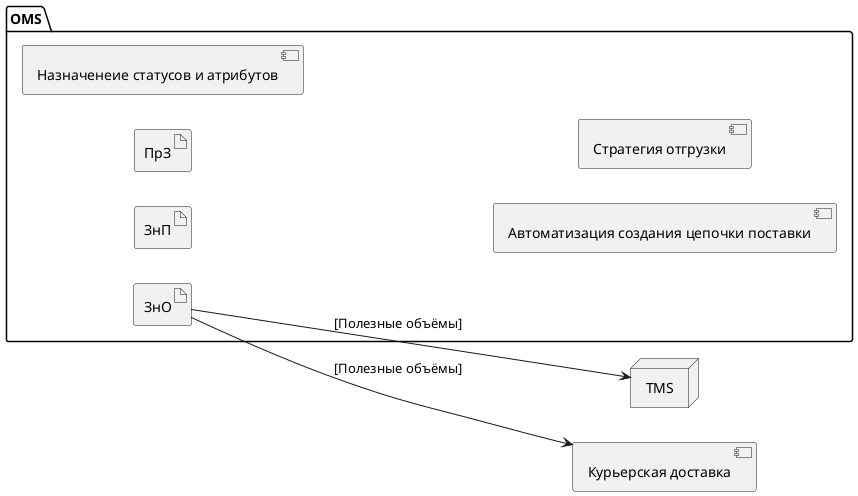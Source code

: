 @startuml

left to right direction

package OMS as "OMS" {
        artifact ZnO as "ЗнО"
        artifact ZnP as "ЗнП"
        artifact PrZ as "ПрЗ"
        ' artifact corrZnO as "Корректировка ЗнО"

        component StatusDoc as "Назначенеие статусов и атрибутов"
        component suppChain as "Автоматизация создания цепочки поставки"
        component strategySupp as "Стратегия отгрузки"


        ' ZnO --> corrZnO

    }
node TMS
component courier as "Курьерская доставка"

ZnO --> TMS : [Полезные объёмы]
ZnO --> courier: [Полезные объёмы]

@enduml